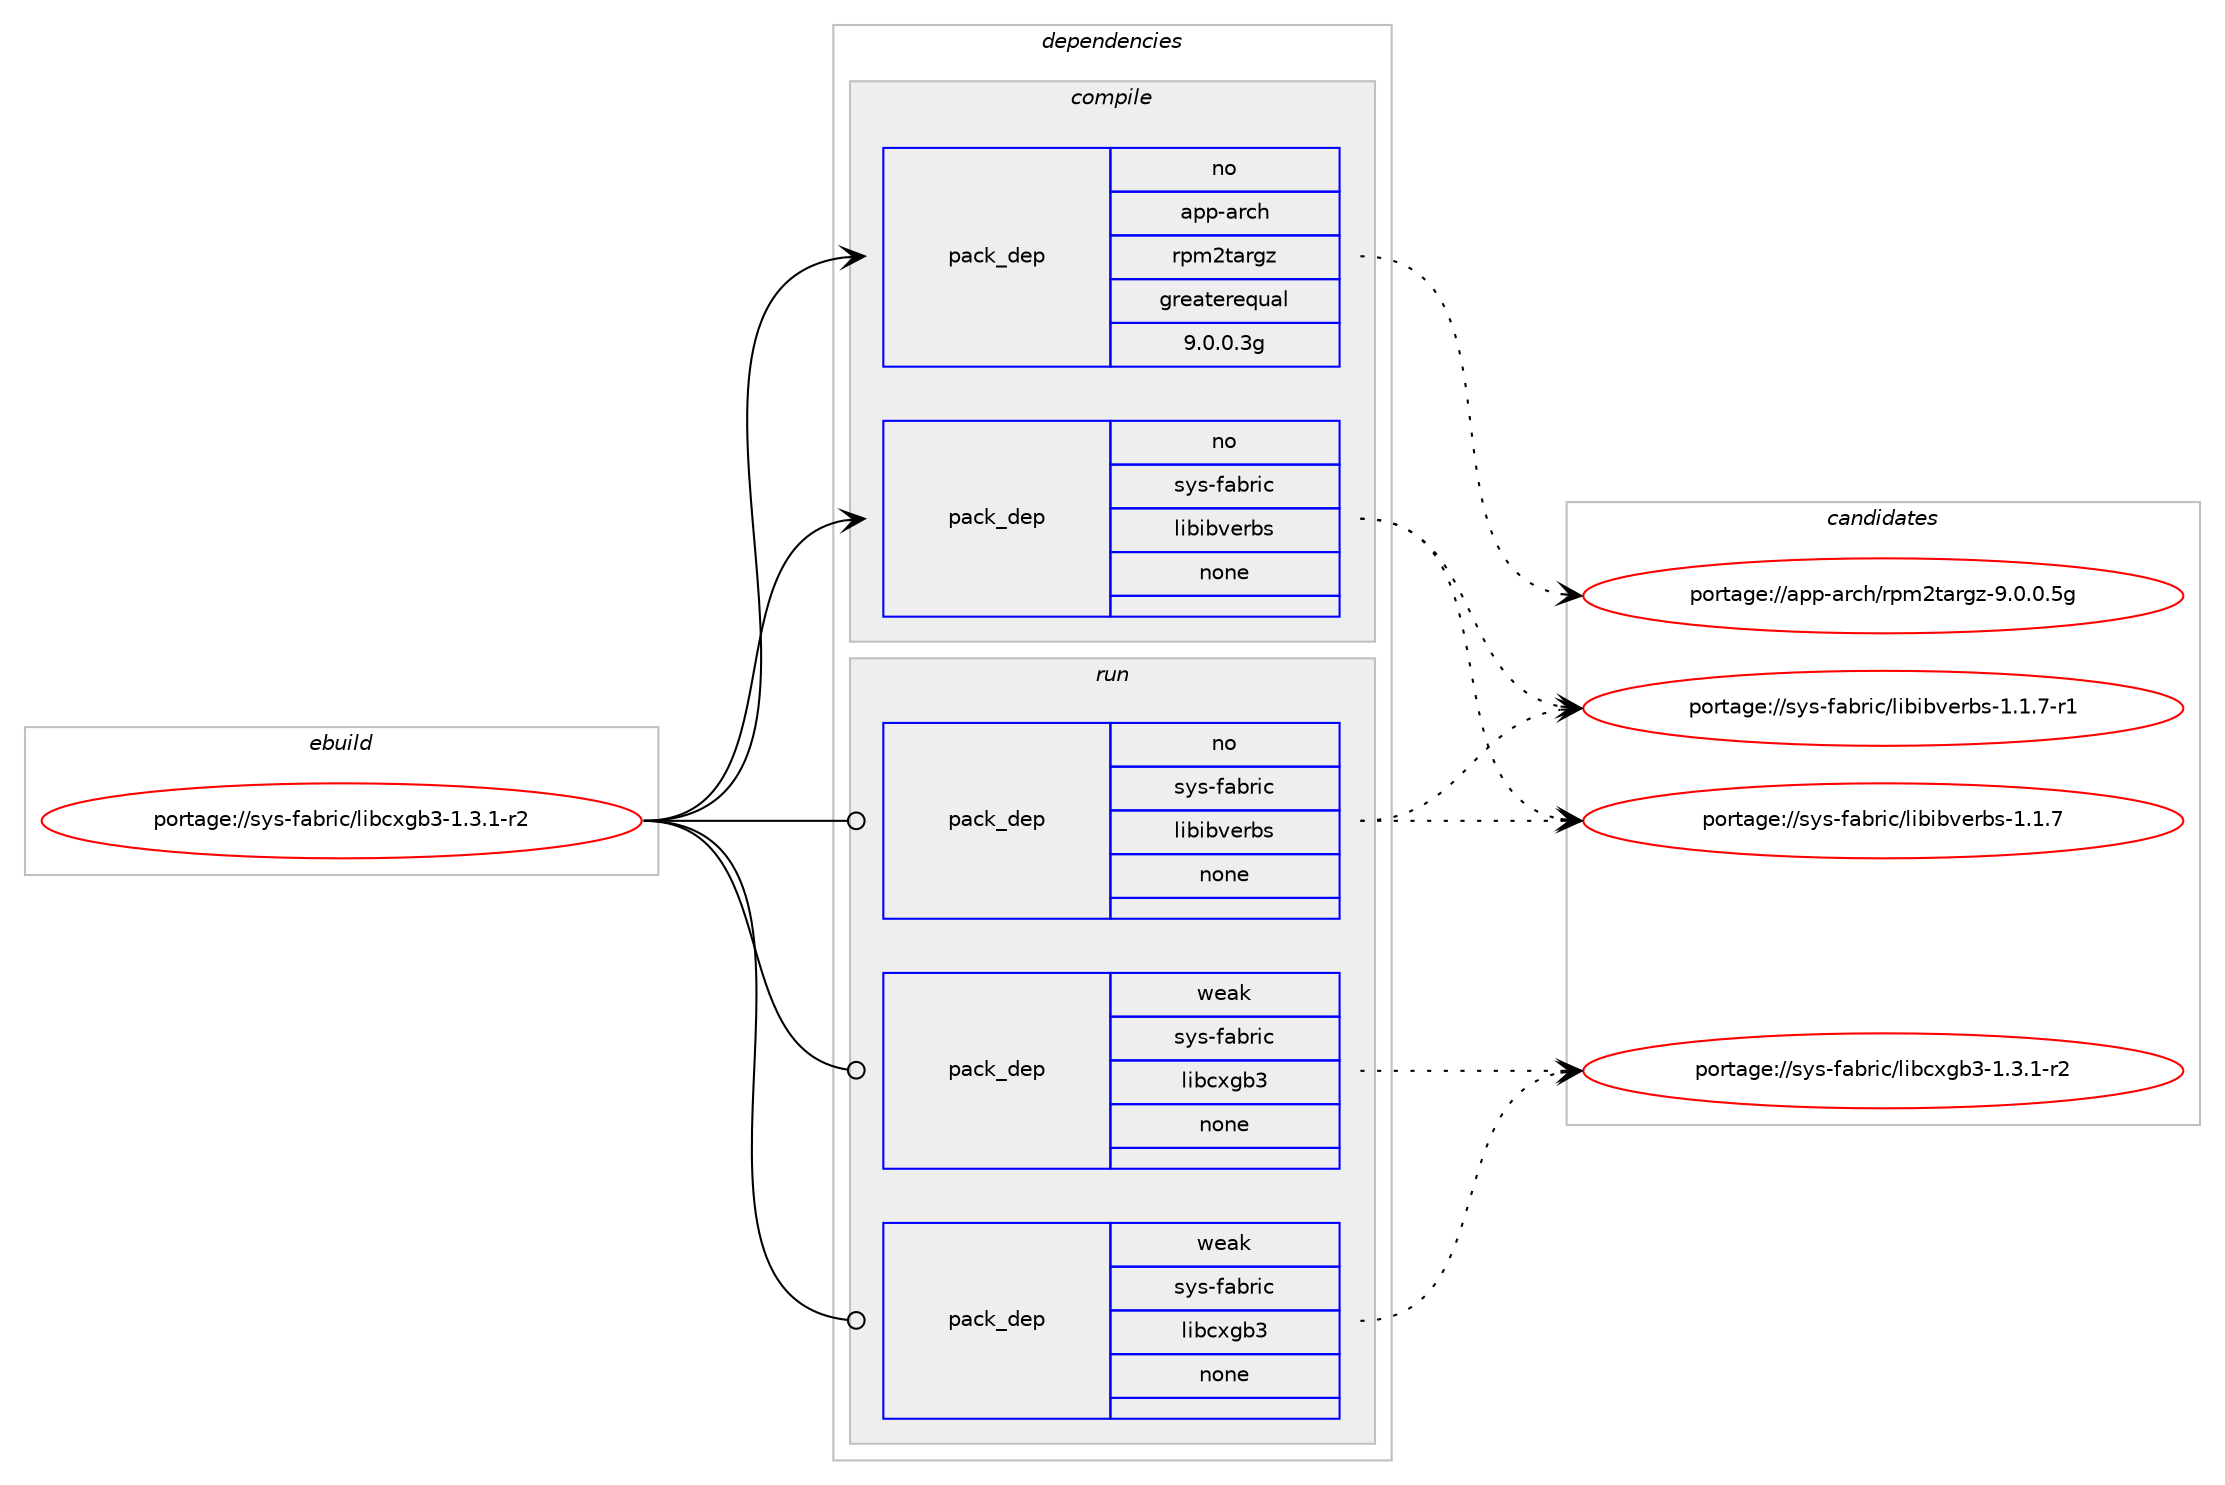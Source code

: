 digraph prolog {

# *************
# Graph options
# *************

newrank=true;
concentrate=true;
compound=true;
graph [rankdir=LR,fontname=Helvetica,fontsize=10,ranksep=1.5];#, ranksep=2.5, nodesep=0.2];
edge  [arrowhead=vee];
node  [fontname=Helvetica,fontsize=10];

# **********
# The ebuild
# **********

subgraph cluster_leftcol {
color=gray;
rank=same;
label=<<i>ebuild</i>>;
id [label="portage://sys-fabric/libcxgb3-1.3.1-r2", color=red, width=4, href="../sys-fabric/libcxgb3-1.3.1-r2.svg"];
}

# ****************
# The dependencies
# ****************

subgraph cluster_midcol {
color=gray;
label=<<i>dependencies</i>>;
subgraph cluster_compile {
fillcolor="#eeeeee";
style=filled;
label=<<i>compile</i>>;
subgraph pack24076 {
dependency30605 [label=<<TABLE BORDER="0" CELLBORDER="1" CELLSPACING="0" CELLPADDING="4" WIDTH="220"><TR><TD ROWSPAN="6" CELLPADDING="30">pack_dep</TD></TR><TR><TD WIDTH="110">no</TD></TR><TR><TD>app-arch</TD></TR><TR><TD>rpm2targz</TD></TR><TR><TD>greaterequal</TD></TR><TR><TD>9.0.0.3g</TD></TR></TABLE>>, shape=none, color=blue];
}
id:e -> dependency30605:w [weight=20,style="solid",arrowhead="vee"];
subgraph pack24077 {
dependency30606 [label=<<TABLE BORDER="0" CELLBORDER="1" CELLSPACING="0" CELLPADDING="4" WIDTH="220"><TR><TD ROWSPAN="6" CELLPADDING="30">pack_dep</TD></TR><TR><TD WIDTH="110">no</TD></TR><TR><TD>sys-fabric</TD></TR><TR><TD>libibverbs</TD></TR><TR><TD>none</TD></TR><TR><TD></TD></TR></TABLE>>, shape=none, color=blue];
}
id:e -> dependency30606:w [weight=20,style="solid",arrowhead="vee"];
}
subgraph cluster_compileandrun {
fillcolor="#eeeeee";
style=filled;
label=<<i>compile and run</i>>;
}
subgraph cluster_run {
fillcolor="#eeeeee";
style=filled;
label=<<i>run</i>>;
subgraph pack24078 {
dependency30607 [label=<<TABLE BORDER="0" CELLBORDER="1" CELLSPACING="0" CELLPADDING="4" WIDTH="220"><TR><TD ROWSPAN="6" CELLPADDING="30">pack_dep</TD></TR><TR><TD WIDTH="110">no</TD></TR><TR><TD>sys-fabric</TD></TR><TR><TD>libibverbs</TD></TR><TR><TD>none</TD></TR><TR><TD></TD></TR></TABLE>>, shape=none, color=blue];
}
id:e -> dependency30607:w [weight=20,style="solid",arrowhead="odot"];
subgraph pack24079 {
dependency30608 [label=<<TABLE BORDER="0" CELLBORDER="1" CELLSPACING="0" CELLPADDING="4" WIDTH="220"><TR><TD ROWSPAN="6" CELLPADDING="30">pack_dep</TD></TR><TR><TD WIDTH="110">weak</TD></TR><TR><TD>sys-fabric</TD></TR><TR><TD>libcxgb3</TD></TR><TR><TD>none</TD></TR><TR><TD></TD></TR></TABLE>>, shape=none, color=blue];
}
id:e -> dependency30608:w [weight=20,style="solid",arrowhead="odot"];
subgraph pack24080 {
dependency30609 [label=<<TABLE BORDER="0" CELLBORDER="1" CELLSPACING="0" CELLPADDING="4" WIDTH="220"><TR><TD ROWSPAN="6" CELLPADDING="30">pack_dep</TD></TR><TR><TD WIDTH="110">weak</TD></TR><TR><TD>sys-fabric</TD></TR><TR><TD>libcxgb3</TD></TR><TR><TD>none</TD></TR><TR><TD></TD></TR></TABLE>>, shape=none, color=blue];
}
id:e -> dependency30609:w [weight=20,style="solid",arrowhead="odot"];
}
}

# **************
# The candidates
# **************

subgraph cluster_choices {
rank=same;
color=gray;
label=<<i>candidates</i>>;

subgraph choice24076 {
color=black;
nodesep=1;
choice971121124597114991044711411210950116971141031224557464846484653103 [label="portage://app-arch/rpm2targz-9.0.0.5g", color=red, width=4,href="../app-arch/rpm2targz-9.0.0.5g.svg"];
dependency30605:e -> choice971121124597114991044711411210950116971141031224557464846484653103:w [style=dotted,weight="100"];
}
subgraph choice24077 {
color=black;
nodesep=1;
choice11512111545102979811410599471081059810598118101114981154549464946554511449 [label="portage://sys-fabric/libibverbs-1.1.7-r1", color=red, width=4,href="../sys-fabric/libibverbs-1.1.7-r1.svg"];
choice1151211154510297981141059947108105981059811810111498115454946494655 [label="portage://sys-fabric/libibverbs-1.1.7", color=red, width=4,href="../sys-fabric/libibverbs-1.1.7.svg"];
dependency30606:e -> choice11512111545102979811410599471081059810598118101114981154549464946554511449:w [style=dotted,weight="100"];
dependency30606:e -> choice1151211154510297981141059947108105981059811810111498115454946494655:w [style=dotted,weight="100"];
}
subgraph choice24078 {
color=black;
nodesep=1;
choice11512111545102979811410599471081059810598118101114981154549464946554511449 [label="portage://sys-fabric/libibverbs-1.1.7-r1", color=red, width=4,href="../sys-fabric/libibverbs-1.1.7-r1.svg"];
choice1151211154510297981141059947108105981059811810111498115454946494655 [label="portage://sys-fabric/libibverbs-1.1.7", color=red, width=4,href="../sys-fabric/libibverbs-1.1.7.svg"];
dependency30607:e -> choice11512111545102979811410599471081059810598118101114981154549464946554511449:w [style=dotted,weight="100"];
dependency30607:e -> choice1151211154510297981141059947108105981059811810111498115454946494655:w [style=dotted,weight="100"];
}
subgraph choice24079 {
color=black;
nodesep=1;
choice1151211154510297981141059947108105989912010398514549465146494511450 [label="portage://sys-fabric/libcxgb3-1.3.1-r2", color=red, width=4,href="../sys-fabric/libcxgb3-1.3.1-r2.svg"];
dependency30608:e -> choice1151211154510297981141059947108105989912010398514549465146494511450:w [style=dotted,weight="100"];
}
subgraph choice24080 {
color=black;
nodesep=1;
choice1151211154510297981141059947108105989912010398514549465146494511450 [label="portage://sys-fabric/libcxgb3-1.3.1-r2", color=red, width=4,href="../sys-fabric/libcxgb3-1.3.1-r2.svg"];
dependency30609:e -> choice1151211154510297981141059947108105989912010398514549465146494511450:w [style=dotted,weight="100"];
}
}

}
